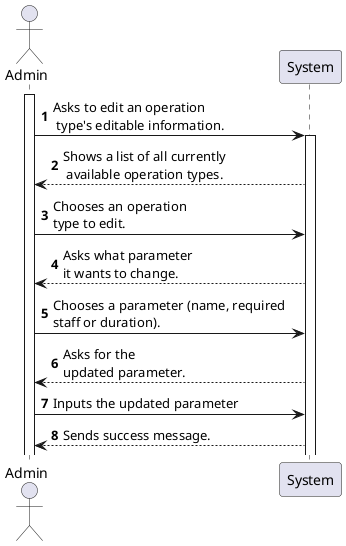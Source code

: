 @startuml
'https://plantuml.com/sequence-diagram

autonumber
actor "Admin" as ADMIN
participant "System" as SYS

activate ADMIN

ADMIN -> SYS : Asks to edit an operation\n type's editable information.

activate SYS

SYS --> ADMIN : Shows a list of all currently\n available operation types.

ADMIN -> SYS : Chooses an operation \ntype to edit. 

SYS --> ADMIN : Asks what parameter \nit wants to change.

ADMIN -> SYS : Chooses a parameter (name, required \nstaff or duration). 

SYS --> ADMIN : Asks for the \nupdated parameter.

ADMIN -> SYS : Inputs the updated parameter

SYS --> ADMIN : Sends success message.


@enduml